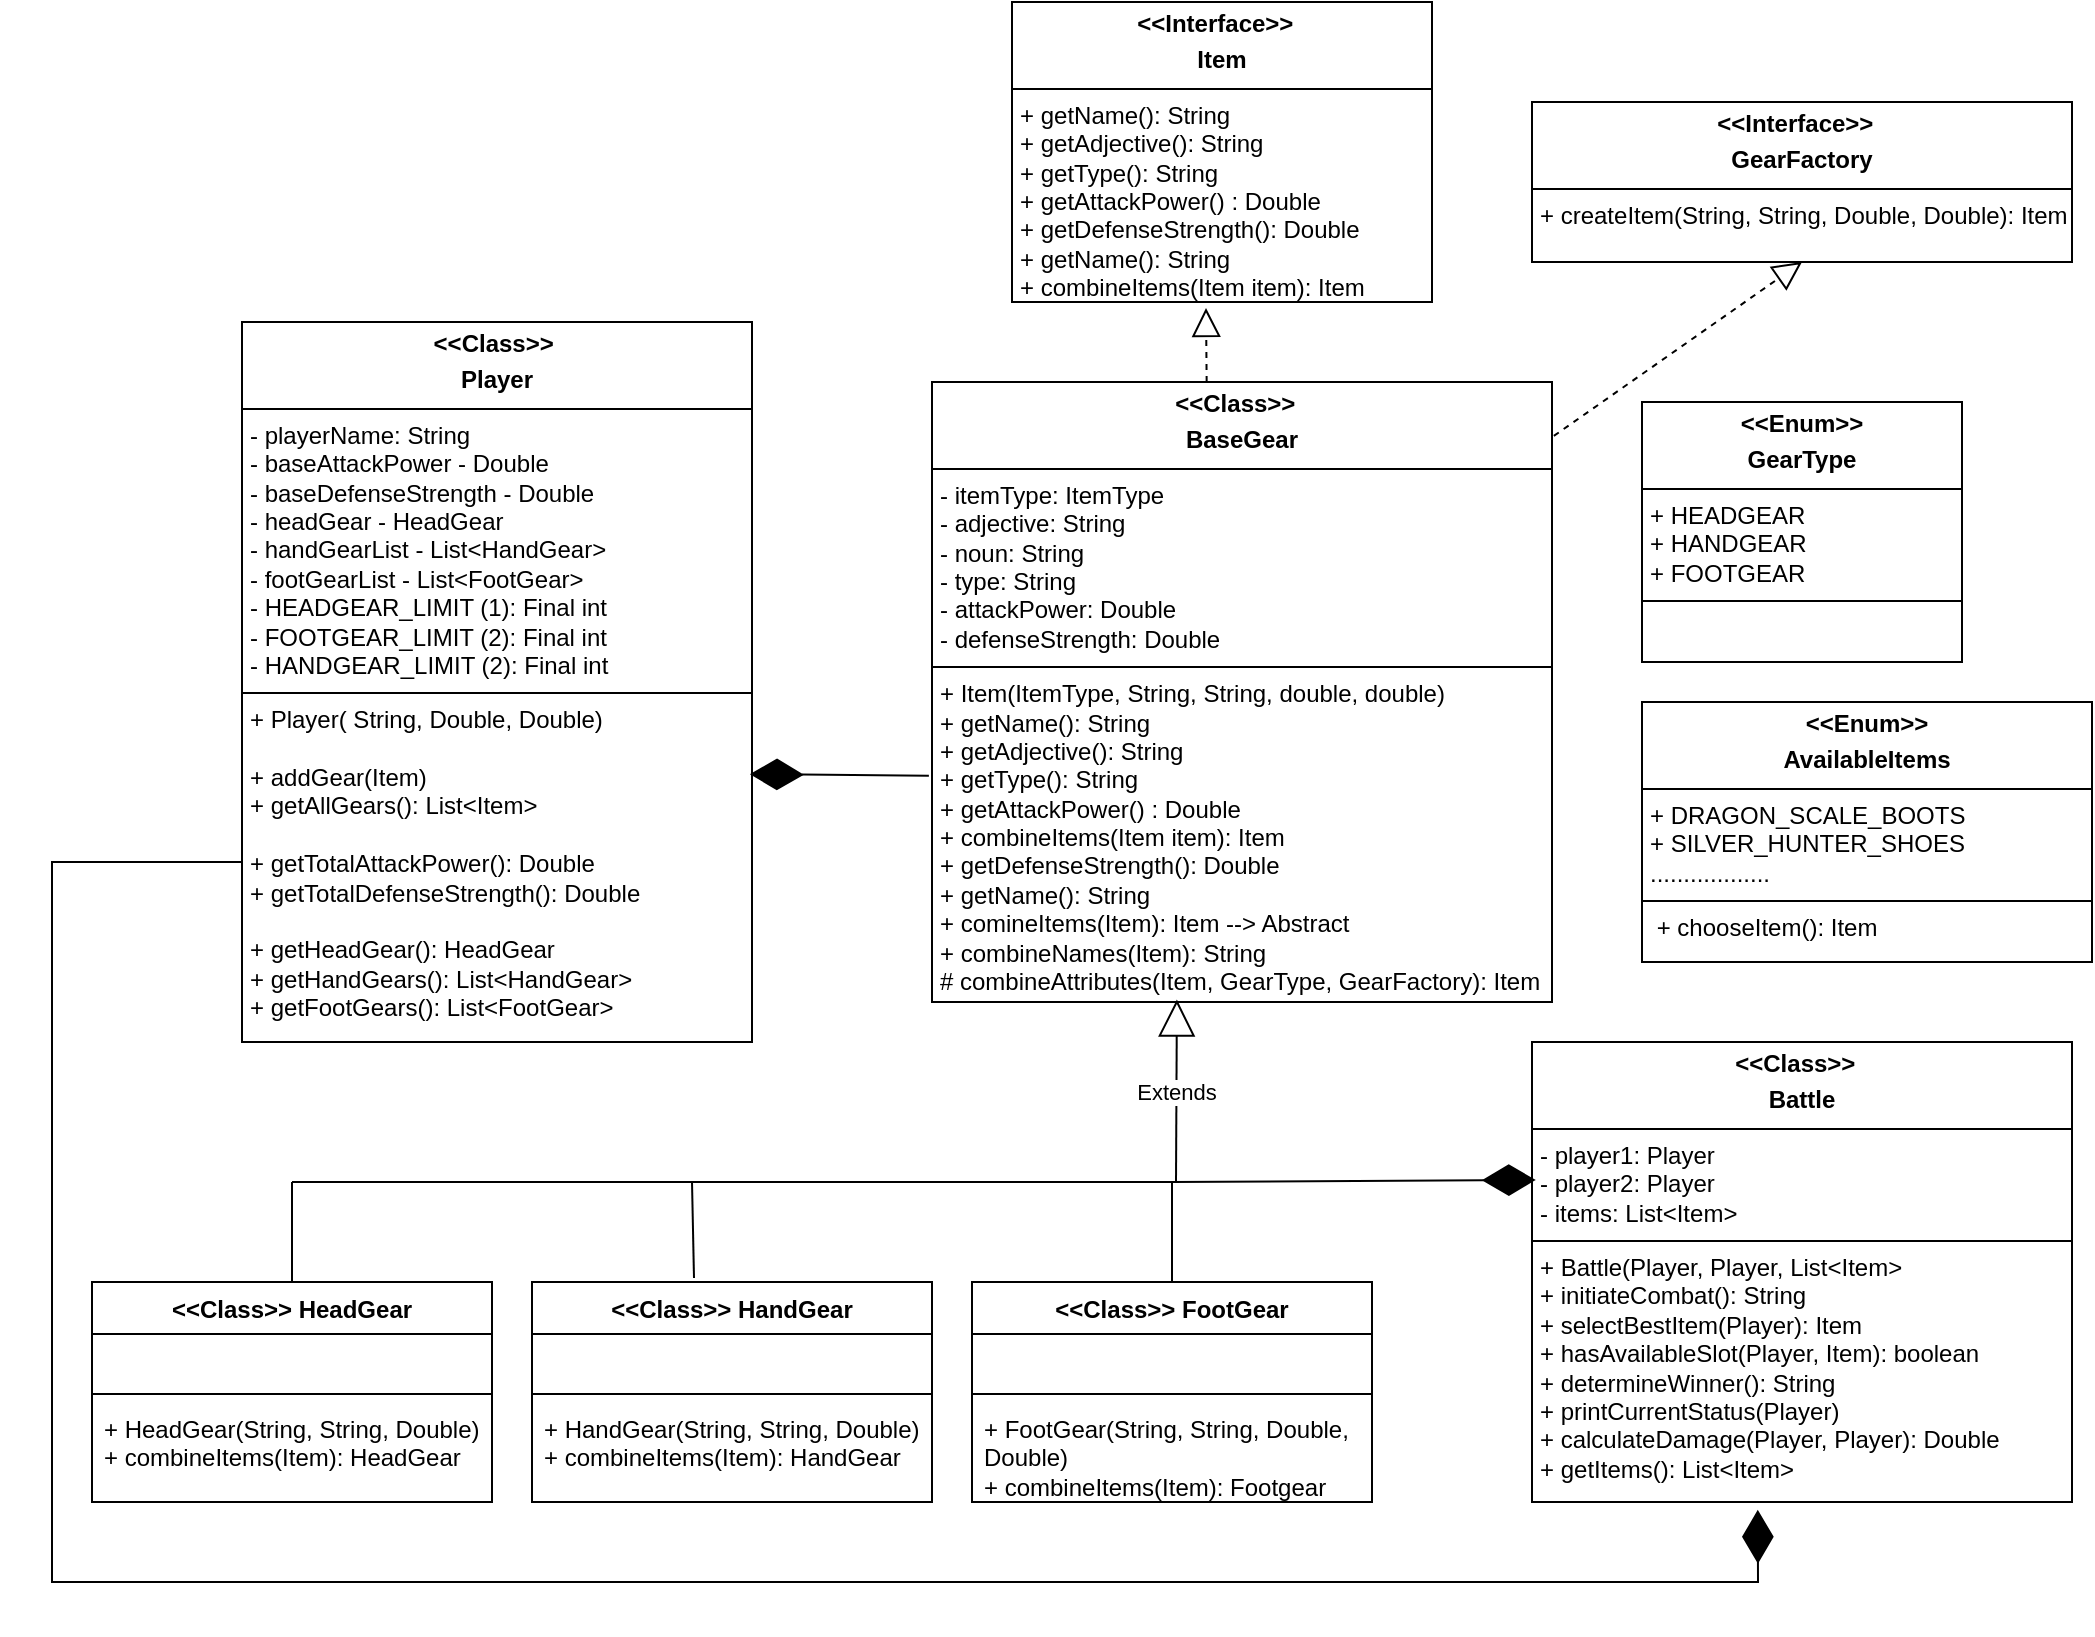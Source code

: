 <mxfile version="25.0.1">
  <diagram id="C5RBs43oDa-KdzZeNtuy" name="Page-1">
    <mxGraphModel dx="1781" dy="1745" grid="1" gridSize="10" guides="1" tooltips="1" connect="1" arrows="1" fold="1" page="1" pageScale="1" pageWidth="827" pageHeight="1169" background="#ffffff" math="0" shadow="0">
      <root>
        <mxCell id="WIyWlLk6GJQsqaUBKTNV-0" />
        <mxCell id="WIyWlLk6GJQsqaUBKTNV-1" parent="WIyWlLk6GJQsqaUBKTNV-0" />
        <mxCell id="lfBBfb6Y-hrj2cU6bkFb-5" value="&lt;p style=&quot;margin:0px;margin-top:4px;text-align:center;&quot;&gt;&lt;b&gt;&amp;lt;&amp;lt;Class&amp;gt;&amp;gt; &amp;nbsp;&lt;/b&gt;&lt;/p&gt;&lt;p style=&quot;margin:0px;margin-top:4px;text-align:center;&quot;&gt;&lt;b&gt;BaseGear&lt;/b&gt;&lt;/p&gt;&lt;hr size=&quot;1&quot; style=&quot;border-style:solid;&quot;&gt;&lt;p style=&quot;margin:0px;margin-left:4px;&quot;&gt;- itemType: ItemType&lt;/p&gt;&lt;p style=&quot;margin:0px;margin-left:4px;&quot;&gt;- adjective: String&lt;br&gt;&lt;/p&gt;&lt;p style=&quot;margin:0px;margin-left:4px;&quot;&gt;- noun: String&lt;/p&gt;&lt;p style=&quot;margin:0px;margin-left:4px;&quot;&gt;- type: String&lt;/p&gt;&lt;p style=&quot;margin:0px;margin-left:4px;&quot;&gt;- attackPower: Double&lt;/p&gt;&lt;p style=&quot;margin:0px;margin-left:4px;&quot;&gt;- defenseStrength: Double&lt;/p&gt;&lt;hr size=&quot;1&quot; style=&quot;border-style:solid;&quot;&gt;&lt;p style=&quot;margin:0px;margin-left:4px;&quot;&gt;+ Item(ItemType, String, String, double, double)&lt;/p&gt;&lt;p style=&quot;margin:0px;margin-left:4px;&quot;&gt;+ getName(): String&lt;/p&gt;&lt;p style=&quot;margin:0px;margin-left:4px;&quot;&gt;+ getAdjective(): String&lt;/p&gt;&lt;p style=&quot;margin:0px;margin-left:4px;&quot;&gt;+ getType(): String&lt;/p&gt;&lt;p style=&quot;margin:0px;margin-left:4px;&quot;&gt;+ getAttackPower() : Double&lt;/p&gt;&lt;p style=&quot;margin:0px;margin-left:4px;&quot;&gt;+ combineItems(Item item): Item&lt;br&gt;&lt;/p&gt;&lt;p style=&quot;margin:0px;margin-left:4px;&quot;&gt;+ getDefenseStrength(): Double&lt;/p&gt;&lt;p style=&quot;margin:0px;margin-left:4px;&quot;&gt;+ getName(): String&lt;/p&gt;&lt;p style=&quot;margin:0px;margin-left:4px;&quot;&gt;+ comineItems(Item): Item --&amp;gt; Abstract&lt;/p&gt;&lt;p style=&quot;margin:0px;margin-left:4px;&quot;&gt;+ combineNames(Item): String&lt;/p&gt;&lt;p style=&quot;margin:0px;margin-left:4px;&quot;&gt;# combineAttributes(Item, GearType, GearFactory): Item&lt;/p&gt;" style="verticalAlign=top;align=left;overflow=fill;html=1;whiteSpace=wrap;" parent="WIyWlLk6GJQsqaUBKTNV-1" vertex="1">
          <mxGeometry x="440" y="40" width="310" height="310" as="geometry" />
        </mxCell>
        <mxCell id="lfBBfb6Y-hrj2cU6bkFb-9" value="&amp;lt;&amp;lt;Class&amp;gt;&amp;gt;&amp;nbsp;HeadGear" style="swimlane;fontStyle=1;align=center;verticalAlign=top;childLayout=stackLayout;horizontal=1;startSize=26;horizontalStack=0;resizeParent=1;resizeParentMax=0;resizeLast=0;collapsible=1;marginBottom=0;whiteSpace=wrap;html=1;" parent="WIyWlLk6GJQsqaUBKTNV-1" vertex="1">
          <mxGeometry x="20" y="490" width="200" height="110" as="geometry" />
        </mxCell>
        <mxCell id="lfBBfb6Y-hrj2cU6bkFb-10" value="&amp;nbsp;" style="text;strokeColor=none;fillColor=none;align=left;verticalAlign=top;spacingLeft=4;spacingRight=4;overflow=hidden;rotatable=0;points=[[0,0.5],[1,0.5]];portConstraint=eastwest;whiteSpace=wrap;html=1;" parent="lfBBfb6Y-hrj2cU6bkFb-9" vertex="1">
          <mxGeometry y="26" width="200" height="26" as="geometry" />
        </mxCell>
        <mxCell id="lfBBfb6Y-hrj2cU6bkFb-11" value="" style="line;strokeWidth=1;fillColor=none;align=left;verticalAlign=middle;spacingTop=-1;spacingLeft=3;spacingRight=3;rotatable=0;labelPosition=right;points=[];portConstraint=eastwest;strokeColor=inherit;" parent="lfBBfb6Y-hrj2cU6bkFb-9" vertex="1">
          <mxGeometry y="52" width="200" height="8" as="geometry" />
        </mxCell>
        <mxCell id="lfBBfb6Y-hrj2cU6bkFb-12" value="+ HeadGear(String, String, Double)&lt;div&gt;+ combineItems(Item): HeadGear&lt;/div&gt;" style="text;strokeColor=none;fillColor=none;align=left;verticalAlign=top;spacingLeft=4;spacingRight=4;overflow=hidden;rotatable=0;points=[[0,0.5],[1,0.5]];portConstraint=eastwest;whiteSpace=wrap;html=1;" parent="lfBBfb6Y-hrj2cU6bkFb-9" vertex="1">
          <mxGeometry y="60" width="200" height="50" as="geometry" />
        </mxCell>
        <mxCell id="lfBBfb6Y-hrj2cU6bkFb-14" value="&amp;lt;&amp;lt;Class&amp;gt;&amp;gt; HandGear" style="swimlane;fontStyle=1;align=center;verticalAlign=top;childLayout=stackLayout;horizontal=1;startSize=26;horizontalStack=0;resizeParent=1;resizeParentMax=0;resizeLast=0;collapsible=1;marginBottom=0;whiteSpace=wrap;html=1;" parent="WIyWlLk6GJQsqaUBKTNV-1" vertex="1">
          <mxGeometry x="240" y="490" width="200" height="110" as="geometry" />
        </mxCell>
        <mxCell id="lfBBfb6Y-hrj2cU6bkFb-15" value="&amp;nbsp;" style="text;strokeColor=none;fillColor=none;align=left;verticalAlign=top;spacingLeft=4;spacingRight=4;overflow=hidden;rotatable=0;points=[[0,0.5],[1,0.5]];portConstraint=eastwest;whiteSpace=wrap;html=1;" parent="lfBBfb6Y-hrj2cU6bkFb-14" vertex="1">
          <mxGeometry y="26" width="200" height="26" as="geometry" />
        </mxCell>
        <mxCell id="lfBBfb6Y-hrj2cU6bkFb-16" value="" style="line;strokeWidth=1;fillColor=none;align=left;verticalAlign=middle;spacingTop=-1;spacingLeft=3;spacingRight=3;rotatable=0;labelPosition=right;points=[];portConstraint=eastwest;strokeColor=inherit;" parent="lfBBfb6Y-hrj2cU6bkFb-14" vertex="1">
          <mxGeometry y="52" width="200" height="8" as="geometry" />
        </mxCell>
        <mxCell id="lfBBfb6Y-hrj2cU6bkFb-17" value="+ HandGear(String, String, Double)&lt;div&gt;+ combineItems(Item): HandGear&lt;/div&gt;" style="text;strokeColor=none;fillColor=none;align=left;verticalAlign=top;spacingLeft=4;spacingRight=4;overflow=hidden;rotatable=0;points=[[0,0.5],[1,0.5]];portConstraint=eastwest;whiteSpace=wrap;html=1;" parent="lfBBfb6Y-hrj2cU6bkFb-14" vertex="1">
          <mxGeometry y="60" width="200" height="50" as="geometry" />
        </mxCell>
        <mxCell id="lfBBfb6Y-hrj2cU6bkFb-18" value="&amp;lt;&amp;lt;Class&amp;gt;&amp;gt;&amp;nbsp;FootGear" style="swimlane;fontStyle=1;align=center;verticalAlign=top;childLayout=stackLayout;horizontal=1;startSize=26;horizontalStack=0;resizeParent=1;resizeParentMax=0;resizeLast=0;collapsible=1;marginBottom=0;whiteSpace=wrap;html=1;" parent="WIyWlLk6GJQsqaUBKTNV-1" vertex="1">
          <mxGeometry x="460" y="490" width="200" height="110" as="geometry" />
        </mxCell>
        <mxCell id="lfBBfb6Y-hrj2cU6bkFb-19" value="&amp;nbsp;" style="text;strokeColor=none;fillColor=none;align=left;verticalAlign=top;spacingLeft=4;spacingRight=4;overflow=hidden;rotatable=0;points=[[0,0.5],[1,0.5]];portConstraint=eastwest;whiteSpace=wrap;html=1;" parent="lfBBfb6Y-hrj2cU6bkFb-18" vertex="1">
          <mxGeometry y="26" width="200" height="26" as="geometry" />
        </mxCell>
        <mxCell id="lfBBfb6Y-hrj2cU6bkFb-20" value="" style="line;strokeWidth=1;fillColor=none;align=left;verticalAlign=middle;spacingTop=-1;spacingLeft=3;spacingRight=3;rotatable=0;labelPosition=right;points=[];portConstraint=eastwest;strokeColor=inherit;" parent="lfBBfb6Y-hrj2cU6bkFb-18" vertex="1">
          <mxGeometry y="52" width="200" height="8" as="geometry" />
        </mxCell>
        <mxCell id="lfBBfb6Y-hrj2cU6bkFb-21" value="+ FootGear(String, String, Double, Double)&lt;div&gt;+ combineItems(Item): Footgear&lt;/div&gt;" style="text;strokeColor=none;fillColor=none;align=left;verticalAlign=top;spacingLeft=4;spacingRight=4;overflow=hidden;rotatable=0;points=[[0,0.5],[1,0.5]];portConstraint=eastwest;whiteSpace=wrap;html=1;" parent="lfBBfb6Y-hrj2cU6bkFb-18" vertex="1">
          <mxGeometry y="60" width="200" height="50" as="geometry" />
        </mxCell>
        <mxCell id="lfBBfb6Y-hrj2cU6bkFb-34" value="&lt;p style=&quot;margin:0px;margin-top:4px;text-align:center;&quot;&gt;&lt;b&gt;&amp;lt;&amp;lt;Class&amp;gt;&amp;gt;&amp;nbsp;&lt;/b&gt;&lt;/p&gt;&lt;p style=&quot;margin:0px;margin-top:4px;text-align:center;&quot;&gt;&lt;b&gt;Player&lt;/b&gt;&lt;/p&gt;&lt;hr size=&quot;1&quot; style=&quot;border-style:solid;&quot;&gt;&lt;p style=&quot;margin:0px;margin-left:4px;&quot;&gt;- playerName: String&lt;/p&gt;&lt;p style=&quot;margin:0px;margin-left:4px;&quot;&gt;- baseAttackPower - Double&lt;br&gt;&lt;/p&gt;&lt;p style=&quot;margin:0px;margin-left:4px;&quot;&gt;- baseDefenseStrength - Double&lt;/p&gt;&lt;p style=&quot;margin:0px;margin-left:4px;&quot;&gt;- headGear - HeadGear&lt;/p&gt;&lt;p style=&quot;margin:0px;margin-left:4px;&quot;&gt;- handGearList - List&amp;lt;HandGear&amp;gt;&lt;/p&gt;&lt;p style=&quot;margin:0px;margin-left:4px;&quot;&gt;- footGearList - List&amp;lt;FootGear&amp;gt;&lt;/p&gt;&lt;p style=&quot;margin:0px;margin-left:4px;&quot;&gt;- HEADGEAR_LIMIT (1): Final int&lt;/p&gt;&lt;p style=&quot;margin:0px;margin-left:4px;&quot;&gt;- FOOTGEAR_LIMIT (2): Final int&lt;/p&gt;&lt;p style=&quot;margin:0px;margin-left:4px;&quot;&gt;- HANDGEAR_LIMIT (2): Final int&lt;/p&gt;&lt;hr size=&quot;1&quot; style=&quot;border-style:solid;&quot;&gt;&lt;p style=&quot;margin:0px;margin-left:4px;&quot;&gt;+ Player( String, Double, Double)&lt;br&gt;&lt;/p&gt;&lt;p style=&quot;margin:0px;margin-left:4px;&quot;&gt;&lt;br&gt;&lt;/p&gt;&lt;p style=&quot;margin:0px;margin-left:4px;&quot;&gt;+ addGear(Item)&lt;/p&gt;&lt;p style=&quot;margin:0px;margin-left:4px;&quot;&gt;+ getAllGears(): List&amp;lt;Item&amp;gt;&lt;/p&gt;&lt;p style=&quot;margin:0px;margin-left:4px;&quot;&gt;&lt;br&gt;&lt;/p&gt;&lt;p style=&quot;margin:0px;margin-left:4px;&quot;&gt;+ getTotalAttackPower(): Double&lt;/p&gt;&lt;p style=&quot;margin:0px;margin-left:4px;&quot;&gt;+ getTotalDefenseStrength(): Double&lt;/p&gt;&lt;p style=&quot;margin:0px;margin-left:4px;&quot;&gt;&lt;br&gt;&lt;/p&gt;&lt;p style=&quot;margin:0px;margin-left:4px;&quot;&gt;+ getHeadGear(): HeadGear&lt;/p&gt;&lt;p style=&quot;margin:0px;margin-left:4px;&quot;&gt;+ getHandGears(): List&amp;lt;HandGear&amp;gt;&lt;/p&gt;&lt;p style=&quot;margin:0px;margin-left:4px;&quot;&gt;+ getFootGears(): List&amp;lt;FootGear&amp;gt;&lt;/p&gt;&lt;p style=&quot;margin:0px;margin-left:4px;&quot;&gt;&lt;br&gt;&lt;/p&gt;&lt;p style=&quot;margin:0px;margin-left:4px;&quot;&gt;&lt;br&gt;&lt;/p&gt;" style="verticalAlign=top;align=left;overflow=fill;html=1;whiteSpace=wrap;" parent="WIyWlLk6GJQsqaUBKTNV-1" vertex="1">
          <mxGeometry x="95" y="10" width="255" height="360" as="geometry" />
        </mxCell>
        <mxCell id="Lot-DcKGAFLwU9LHJWGb-0" value="Extends" style="endArrow=block;endSize=16;endFill=0;html=1;rounded=0;entryX=0.395;entryY=0.996;entryDx=0;entryDy=0;entryPerimeter=0;" parent="WIyWlLk6GJQsqaUBKTNV-1" target="lfBBfb6Y-hrj2cU6bkFb-5" edge="1">
          <mxGeometry width="160" relative="1" as="geometry">
            <mxPoint x="562" y="440" as="sourcePoint" />
            <mxPoint x="560" y="370" as="targetPoint" />
          </mxGeometry>
        </mxCell>
        <mxCell id="Lot-DcKGAFLwU9LHJWGb-1" value="" style="endArrow=diamondThin;endFill=1;endSize=24;html=1;rounded=0;entryX=0.996;entryY=0.628;entryDx=0;entryDy=0;exitX=-0.005;exitY=0.635;exitDx=0;exitDy=0;exitPerimeter=0;entryPerimeter=0;" parent="WIyWlLk6GJQsqaUBKTNV-1" source="lfBBfb6Y-hrj2cU6bkFb-5" target="lfBBfb6Y-hrj2cU6bkFb-34" edge="1">
          <mxGeometry width="160" relative="1" as="geometry">
            <mxPoint x="260" y="370" as="sourcePoint" />
            <mxPoint x="420" y="370" as="targetPoint" />
          </mxGeometry>
        </mxCell>
        <mxCell id="UpIf2CGesbd3J3szKFF--14" value="&lt;p style=&quot;margin:0px;margin-top:4px;text-align:center;&quot;&gt;&lt;b&gt;&amp;lt;&amp;lt;Enum&amp;gt;&amp;gt;&lt;/b&gt;&lt;/p&gt;&lt;p style=&quot;margin:0px;margin-top:4px;text-align:center;&quot;&gt;&lt;b&gt;GearType&lt;/b&gt;&lt;/p&gt;&lt;hr size=&quot;1&quot; style=&quot;border-style:solid;&quot;&gt;&lt;p style=&quot;margin:0px;margin-left:4px;&quot;&gt;+ HEADGEAR&lt;/p&gt;&lt;p style=&quot;margin:0px;margin-left:4px;&quot;&gt;+ HANDGEAR&lt;/p&gt;&lt;p style=&quot;margin:0px;margin-left:4px;&quot;&gt;+ FOOTGEAR&lt;/p&gt;&lt;hr size=&quot;1&quot; style=&quot;border-style:solid;&quot;&gt;&lt;p style=&quot;margin:0px;margin-left:4px;&quot;&gt;&amp;nbsp;&lt;/p&gt;" style="verticalAlign=top;align=left;overflow=fill;html=1;whiteSpace=wrap;" parent="WIyWlLk6GJQsqaUBKTNV-1" vertex="1">
          <mxGeometry x="795" y="50" width="160" height="130" as="geometry" />
        </mxCell>
        <mxCell id="hilv6GbsanwTu0sm1oRY-1" value="&lt;p style=&quot;margin:0px;margin-top:4px;text-align:center;&quot;&gt;&lt;b&gt;&amp;lt;&amp;lt;Interface&amp;gt;&amp;gt; &amp;nbsp;&lt;/b&gt;&lt;/p&gt;&lt;p style=&quot;margin:0px;margin-top:4px;text-align:center;&quot;&gt;&lt;b&gt;Item&lt;/b&gt;&lt;/p&gt;&lt;hr size=&quot;1&quot; style=&quot;border-style:solid;&quot;&gt;&lt;p style=&quot;margin:0px;margin-left:4px;&quot;&gt;+ getName(): String&lt;br&gt;&lt;/p&gt;&lt;p style=&quot;margin:0px;margin-left:4px;&quot;&gt;+ getAdjective(): String&lt;/p&gt;&lt;p style=&quot;margin:0px;margin-left:4px;&quot;&gt;+ getType(): String&lt;/p&gt;&lt;p style=&quot;margin:0px;margin-left:4px;&quot;&gt;+ getAttackPower() : Double&lt;/p&gt;&lt;p style=&quot;margin:0px;margin-left:4px;&quot;&gt;+ getDefenseStrength(): Double&lt;br&gt;&lt;/p&gt;&lt;p style=&quot;margin:0px;margin-left:4px;&quot;&gt;+ getName(): String&lt;/p&gt;&lt;p style=&quot;margin:0px;margin-left:4px;&quot;&gt;+ combineItems(Item item): Item&lt;br&gt;&lt;/p&gt;&lt;p style=&quot;margin:0px;margin-left:4px;&quot;&gt;&lt;br&gt;&lt;/p&gt;" style="verticalAlign=top;align=left;overflow=fill;html=1;whiteSpace=wrap;" parent="WIyWlLk6GJQsqaUBKTNV-1" vertex="1">
          <mxGeometry x="480" y="-150" width="210" height="150" as="geometry" />
        </mxCell>
        <mxCell id="hilv6GbsanwTu0sm1oRY-2" value="" style="endArrow=block;dashed=1;endFill=0;endSize=12;html=1;rounded=0;exitX=0.443;exitY=0;exitDx=0;exitDy=0;exitPerimeter=0;" parent="WIyWlLk6GJQsqaUBKTNV-1" source="lfBBfb6Y-hrj2cU6bkFb-5" edge="1">
          <mxGeometry width="160" relative="1" as="geometry">
            <mxPoint x="410" y="170" as="sourcePoint" />
            <mxPoint x="577" y="3" as="targetPoint" />
          </mxGeometry>
        </mxCell>
        <mxCell id="VaxfhUM8LwwNe7dCVfh1-0" value="&lt;p style=&quot;margin:0px;margin-top:4px;text-align:center;&quot;&gt;&lt;b&gt;&amp;lt;&amp;lt;Interface&amp;gt;&amp;gt; &amp;nbsp;&lt;/b&gt;&lt;/p&gt;&lt;p style=&quot;margin:0px;margin-top:4px;text-align:center;&quot;&gt;&lt;b&gt;GearFactory&lt;/b&gt;&lt;/p&gt;&lt;hr size=&quot;1&quot; style=&quot;border-style:solid;&quot;&gt;&lt;p style=&quot;margin:0px;margin-left:4px;&quot;&gt;+ createItem(String, String, Double, Double): Item&lt;br&gt;&lt;/p&gt;&lt;p style=&quot;margin:0px;margin-left:4px;&quot;&gt;&lt;br&gt;&lt;/p&gt;&lt;p style=&quot;margin:0px;margin-left:4px;&quot;&gt;&lt;br&gt;&lt;/p&gt;" style="verticalAlign=top;align=left;overflow=fill;html=1;whiteSpace=wrap;" vertex="1" parent="WIyWlLk6GJQsqaUBKTNV-1">
          <mxGeometry x="740" y="-100" width="270" height="80" as="geometry" />
        </mxCell>
        <mxCell id="VaxfhUM8LwwNe7dCVfh1-1" value="&lt;p style=&quot;margin:0px;margin-top:4px;text-align:center;&quot;&gt;&lt;b&gt;&amp;lt;&amp;lt;Enum&amp;gt;&amp;gt;&lt;/b&gt;&lt;/p&gt;&lt;p style=&quot;margin:0px;margin-top:4px;text-align:center;&quot;&gt;&lt;b&gt;AvailableItems&lt;/b&gt;&lt;/p&gt;&lt;hr size=&quot;1&quot; style=&quot;border-style:solid;&quot;&gt;&lt;p style=&quot;margin:0px;margin-left:4px;&quot;&gt;+ DRAGON_SCALE_BOOTS&lt;/p&gt;&lt;p style=&quot;margin:0px;margin-left:4px;&quot;&gt;+ SILVER_HUNTER_SHOES&lt;/p&gt;&lt;p style=&quot;margin:0px;margin-left:4px;&quot;&gt;..................&lt;/p&gt;&lt;hr size=&quot;1&quot; style=&quot;border-style:solid;&quot;&gt;&lt;p style=&quot;margin:0px;margin-left:4px;&quot;&gt;&amp;nbsp;+ chooseItem(): Item&lt;/p&gt;" style="verticalAlign=top;align=left;overflow=fill;html=1;whiteSpace=wrap;" vertex="1" parent="WIyWlLk6GJQsqaUBKTNV-1">
          <mxGeometry x="795" y="200" width="225" height="130" as="geometry" />
        </mxCell>
        <mxCell id="VaxfhUM8LwwNe7dCVfh1-2" value="" style="endArrow=block;dashed=1;endFill=0;endSize=12;html=1;rounded=0;exitX=1.003;exitY=0.087;exitDx=0;exitDy=0;exitPerimeter=0;entryX=0.5;entryY=1;entryDx=0;entryDy=0;" edge="1" parent="WIyWlLk6GJQsqaUBKTNV-1" source="lfBBfb6Y-hrj2cU6bkFb-5" target="VaxfhUM8LwwNe7dCVfh1-0">
          <mxGeometry width="160" relative="1" as="geometry">
            <mxPoint x="587" y="50" as="sourcePoint" />
            <mxPoint x="587" y="13" as="targetPoint" />
          </mxGeometry>
        </mxCell>
        <mxCell id="VaxfhUM8LwwNe7dCVfh1-3" value="" style="endArrow=none;html=1;rounded=0;" edge="1" parent="WIyWlLk6GJQsqaUBKTNV-1">
          <mxGeometry width="50" height="50" relative="1" as="geometry">
            <mxPoint x="120" y="440" as="sourcePoint" />
            <mxPoint x="560" y="440" as="targetPoint" />
          </mxGeometry>
        </mxCell>
        <mxCell id="VaxfhUM8LwwNe7dCVfh1-4" value="" style="endArrow=none;html=1;rounded=0;exitX=0.5;exitY=0;exitDx=0;exitDy=0;" edge="1" parent="WIyWlLk6GJQsqaUBKTNV-1" source="lfBBfb6Y-hrj2cU6bkFb-9">
          <mxGeometry width="50" height="50" relative="1" as="geometry">
            <mxPoint x="330" y="480" as="sourcePoint" />
            <mxPoint x="120" y="440" as="targetPoint" />
          </mxGeometry>
        </mxCell>
        <mxCell id="VaxfhUM8LwwNe7dCVfh1-5" value="" style="endArrow=none;html=1;rounded=0;exitX=0.405;exitY=-0.018;exitDx=0;exitDy=0;exitPerimeter=0;" edge="1" parent="WIyWlLk6GJQsqaUBKTNV-1" source="lfBBfb6Y-hrj2cU6bkFb-14">
          <mxGeometry width="50" height="50" relative="1" as="geometry">
            <mxPoint x="330" y="480" as="sourcePoint" />
            <mxPoint x="320" y="440" as="targetPoint" />
          </mxGeometry>
        </mxCell>
        <mxCell id="VaxfhUM8LwwNe7dCVfh1-6" value="" style="endArrow=none;html=1;rounded=0;exitX=0.5;exitY=0;exitDx=0;exitDy=0;" edge="1" parent="WIyWlLk6GJQsqaUBKTNV-1" source="lfBBfb6Y-hrj2cU6bkFb-18">
          <mxGeometry width="50" height="50" relative="1" as="geometry">
            <mxPoint x="560" y="480" as="sourcePoint" />
            <mxPoint x="560" y="440" as="targetPoint" />
          </mxGeometry>
        </mxCell>
        <mxCell id="VaxfhUM8LwwNe7dCVfh1-7" value="&lt;p style=&quot;margin:0px;margin-top:4px;text-align:center;&quot;&gt;&lt;b&gt;&amp;lt;&amp;lt;Class&amp;gt;&amp;gt; &amp;nbsp;&lt;/b&gt;&lt;/p&gt;&lt;p style=&quot;margin:0px;margin-top:4px;text-align:center;&quot;&gt;&lt;b&gt;Battle&lt;/b&gt;&lt;/p&gt;&lt;hr size=&quot;1&quot; style=&quot;border-style:solid;&quot;&gt;&lt;p style=&quot;margin:0px;margin-left:4px;&quot;&gt;- player1: Player&lt;/p&gt;&lt;p style=&quot;margin:0px;margin-left:4px;&quot;&gt;- player2: Player&lt;/p&gt;&lt;p style=&quot;margin:0px;margin-left:4px;&quot;&gt;- items: List&amp;lt;Item&amp;gt;&lt;/p&gt;&lt;hr size=&quot;1&quot; style=&quot;border-style:solid;&quot;&gt;&lt;p style=&quot;margin:0px;margin-left:4px;&quot;&gt;+ Battle(Player, Player, List&amp;lt;Item&amp;gt;&lt;/p&gt;&lt;p style=&quot;margin:0px;margin-left:4px;&quot;&gt;+ initiateCombat(): String&lt;/p&gt;&lt;p style=&quot;margin:0px;margin-left:4px;&quot;&gt;+ selectBestItem(Player): Item&lt;/p&gt;&lt;p style=&quot;margin:0px;margin-left:4px;&quot;&gt;+ hasAvailableSlot(Player, Item): boolean&lt;/p&gt;&lt;p style=&quot;margin:0px;margin-left:4px;&quot;&gt;+ determineWinner(): String&lt;/p&gt;&lt;p style=&quot;margin:0px;margin-left:4px;&quot;&gt;+ printCurrentStatus(Player)&lt;/p&gt;&lt;p style=&quot;margin:0px;margin-left:4px;&quot;&gt;+ calculateDamage(Player, Player): Double&lt;/p&gt;&lt;p style=&quot;margin:0px;margin-left:4px;&quot;&gt;+ getItems(): List&amp;lt;Item&amp;gt;&lt;/p&gt;" style="verticalAlign=top;align=left;overflow=fill;html=1;whiteSpace=wrap;" vertex="1" parent="WIyWlLk6GJQsqaUBKTNV-1">
          <mxGeometry x="740" y="370" width="270" height="230" as="geometry" />
        </mxCell>
        <mxCell id="VaxfhUM8LwwNe7dCVfh1-8" value="" style="endArrow=diamondThin;endFill=1;endSize=24;html=1;rounded=0;entryX=0.007;entryY=0.3;entryDx=0;entryDy=0;entryPerimeter=0;" edge="1" parent="WIyWlLk6GJQsqaUBKTNV-1" target="VaxfhUM8LwwNe7dCVfh1-7">
          <mxGeometry width="160" relative="1" as="geometry">
            <mxPoint x="560" y="440" as="sourcePoint" />
            <mxPoint x="780" y="430" as="targetPoint" />
          </mxGeometry>
        </mxCell>
        <mxCell id="VaxfhUM8LwwNe7dCVfh1-9" value="" style="endArrow=diamondThin;endFill=1;endSize=24;html=1;rounded=0;entryX=0.307;entryY=1.017;entryDx=0;entryDy=0;entryPerimeter=0;exitX=0;exitY=0.75;exitDx=0;exitDy=0;" edge="1" parent="WIyWlLk6GJQsqaUBKTNV-1" source="lfBBfb6Y-hrj2cU6bkFb-34">
          <mxGeometry width="160" relative="1" as="geometry">
            <mxPoint y="280" as="sourcePoint" />
            <mxPoint x="852.89" y="603.91" as="targetPoint" />
            <Array as="points">
              <mxPoint y="280" />
              <mxPoint y="640" />
              <mxPoint x="853" y="640" />
            </Array>
          </mxGeometry>
        </mxCell>
      </root>
    </mxGraphModel>
  </diagram>
</mxfile>
